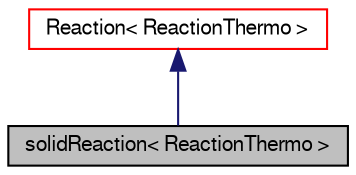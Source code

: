digraph "solidReaction&lt; ReactionThermo &gt;"
{
  bgcolor="transparent";
  edge [fontname="FreeSans",fontsize="10",labelfontname="FreeSans",labelfontsize="10"];
  node [fontname="FreeSans",fontsize="10",shape=record];
  Node3 [label="solidReaction\< ReactionThermo \>",height=0.2,width=0.4,color="black", fillcolor="grey75", style="filled", fontcolor="black"];
  Node4 -> Node3 [dir="back",color="midnightblue",fontsize="10",style="solid",fontname="FreeSans"];
  Node4 [label="Reaction\< ReactionThermo \>",height=0.2,width=0.4,color="red",URL="$a30330.html",tooltip="Simple extension of ReactionThermo to handle reaction kinetics in addition to the equilibrium thermod..."];
}
